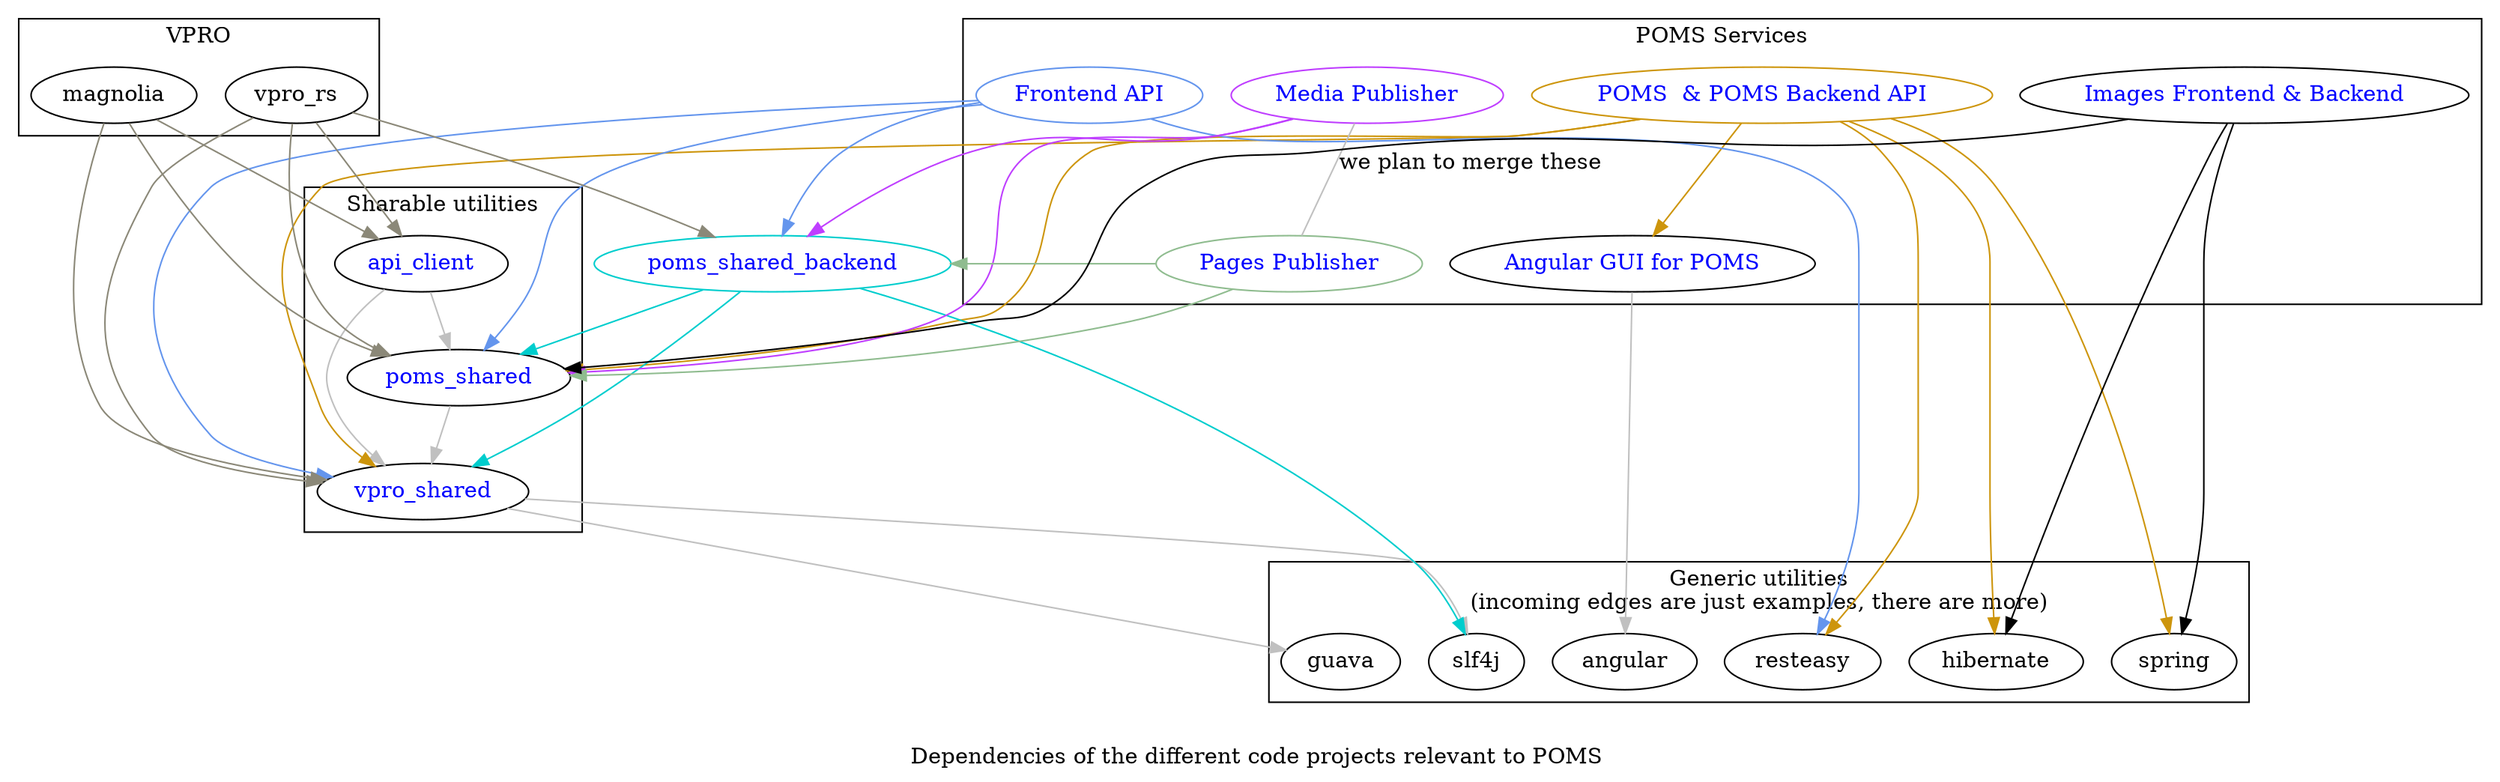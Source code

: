 
strict digraph {
  vpro_shared  [ href="https://github.com/vpro/vpro-shared"
                fontcolor=blue
                ]
  poms_shared  [
                href="https://github.com/npo-poms/poms-shared"
                fontcolor=blue
   ]
  api_client [ href="https://github.com/npo-poms/api-clients" fontcolor=blue ]
  poms_backend [ label="POMS  & POMS Backend API" href="https://subversion.vpro.nl/viewvc/nl/vpro/media" fontcolor=blue color=darkgoldenrod3]
  poms_gui [ label="Angular GUI for POMS" href="https://subversion.vpro.nl/viewvc/nl/vpro/media-gui" fontcolor=blue ]
  poms_shared_backend [ href="https://subversion.vpro.nl/viewvc/nl/publiekeomroep/poms-shared-backend/" fontcolor=blue color=cyan3 ]
  api [ label="Frontend API" href="https://subversion.vpro.nl/viewvc/nl/vpro/api/" fontcolor=blue color=cornflowerblue]
  media_publish [ label="Media Publisher" href="https://subversion.vpro.nl/viewvc/nl/publiekeomroep/npo-publish/" fontcolor=blue color=darkorchid1]
  pages_publish [ label="Pages Publisher" href="https://subversion.vpro.nl/viewvc/nl/publiekeomroep/npo-publish/" fontcolor=blue color=darkseagreen ]

  images [ label="Images Frontend & Backend" href="https://subversion.vpro.nl/viewvc/nl/vpro/images/" fontcolor=blue ]



  label="
  Dependencies of the different code projects relevant to POMS";

  graph [
         splines = yes
  ]


  subgraph cluster_0  {
    label="Generic utilities\n(incoming edges are just examples, there are more)"
    //label="Utilities which we don't maintain. These are only some example. Also, not every edge is included";
    slf4j
    guava
    resteasy
    spring
    hibernate
    angular

  }

  subgraph cluster_1  {
    label="VPRO"
    magnolia
    vpro_rs
  }
  subgraph cluster_2  {
    label="POMS Services";
    description="These are actually deployed";
    poms_gui
    poms_backend
    pages_publish
    media_publish
    api
    images
  }

  subgraph cluster_4  {
    label="Sharable utilities";
    api_client; vpro_shared; poms_shared;
  }


  vpro_shared -> {
    slf4j
    guava}[color=gray];
  poms_shared -> vpro_shared[color=gray];
  poms_shared_backend -> {
    vpro_shared
    poms_shared
    slf4j
  }[color=cyan3]

  api -> {
    poms_shared
    poms_shared_backend
    vpro_shared
    resteasy
  }[color=cornflowerblue]


  pages_publish -> {
    poms_shared_backend
    poms_shared
  }[color=darkseagreen]

  media_publish -> {
    poms_shared
    poms_shared_backend
    }[color=darkorchid1]

    media_publish -> pages_publish[color=gray label="we plan to merge these" dir=none]



  api_client -> {
    poms_shared
    vpro_shared
  }[color=gray]


  images -> {
    poms_shared
    spring
    hibernate
  }

  magnolia -> {
    api_client
    vpro_shared
    poms_shared
  }[color=cornsilk4]


  vpro_rs -> {
    api_client
    vpro_shared
    poms_shared
    poms_shared_backend
  }[color=cornsilk4]

  poms_backend -> {
    poms_shared
    poms_gui
    resteasy
    spring
    hibernate
    vpro_shared
  }[color=darkgoldenrod3]
  poms_gui -> angular[color=gray]


}
